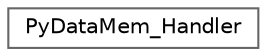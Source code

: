 digraph "Graphical Class Hierarchy"
{
 // LATEX_PDF_SIZE
  bgcolor="transparent";
  edge [fontname=Helvetica,fontsize=10,labelfontname=Helvetica,labelfontsize=10];
  node [fontname=Helvetica,fontsize=10,shape=box,height=0.2,width=0.4];
  rankdir="LR";
  Node0 [id="Node000000",label="PyDataMem_Handler",height=0.2,width=0.4,color="grey40", fillcolor="white", style="filled",URL="$d3/df6/structPyDataMem__Handler.html",tooltip=" "];
}
